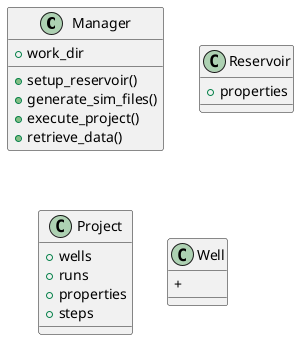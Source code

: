 @startuml


class Manager {

    + work_dir


    + setup_reservoir()
    + generate_sim_files()
    + execute_project()
    + retrieve_data()
}

class Reservoir {

    + properties
}

class Project {

    + wells
    + runs
    + properties
    + steps
}

class Well {

    +

}



@enduml